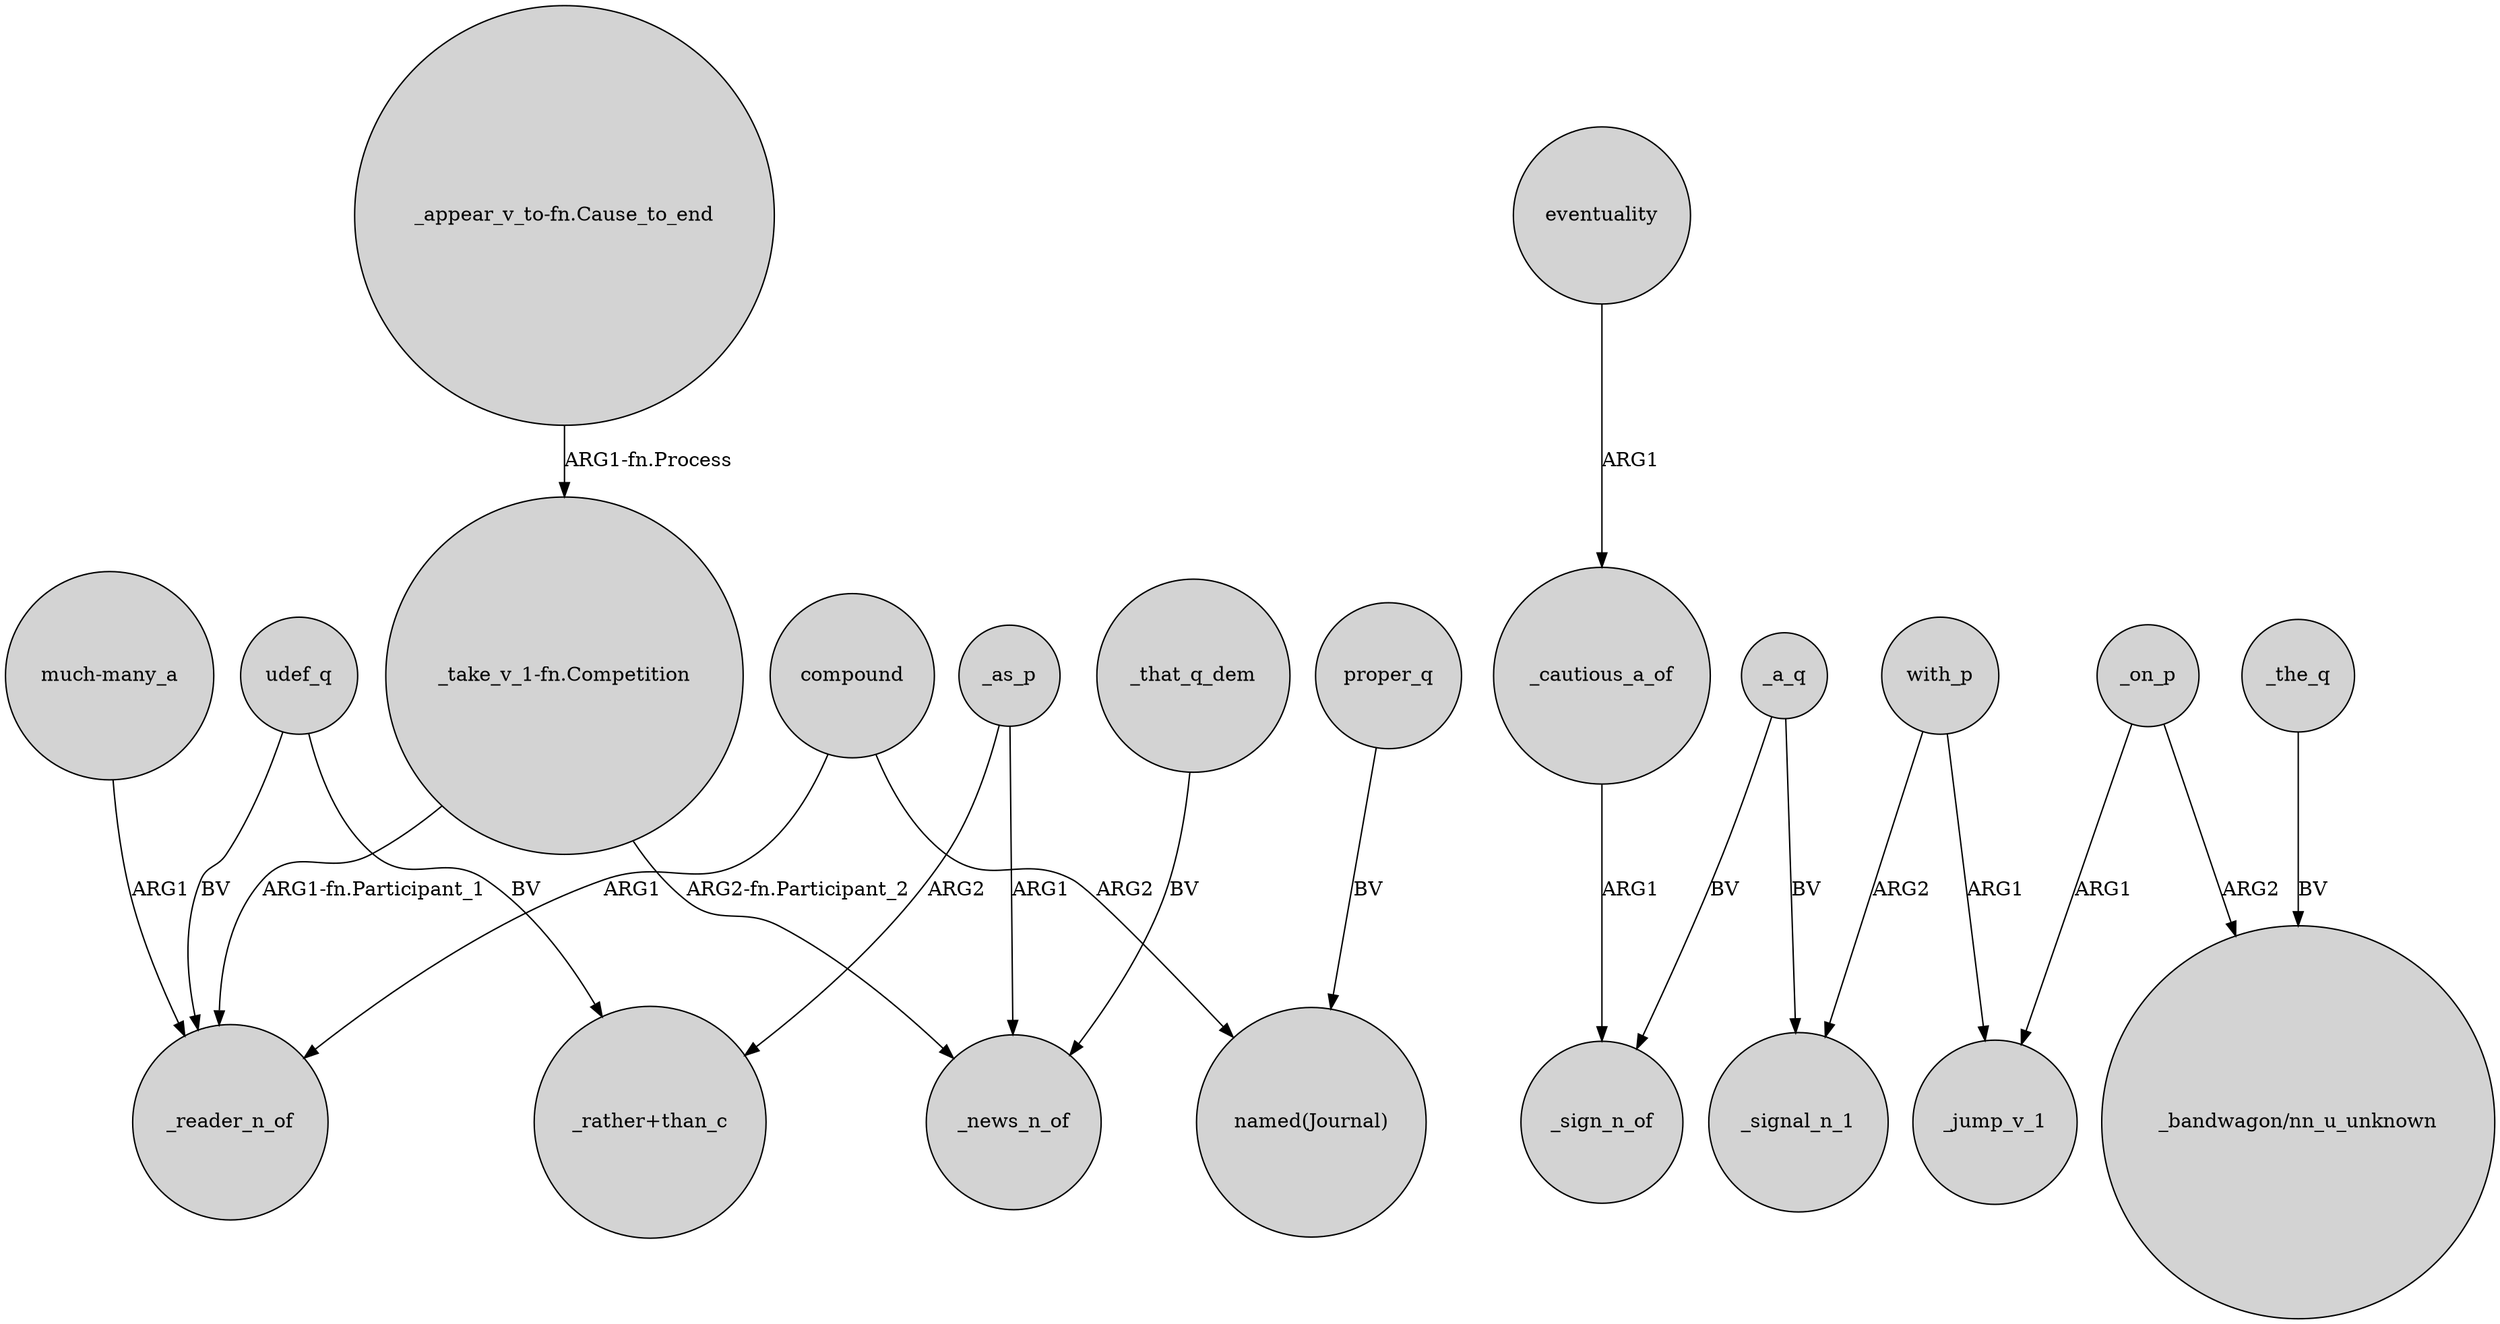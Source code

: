 digraph {
	node [shape=circle style=filled]
	"_take_v_1-fn.Competition" -> _reader_n_of [label="ARG1-fn.Participant_1"]
	_cautious_a_of -> _sign_n_of [label=ARG1]
	_on_p -> "_bandwagon/nn_u_unknown" [label=ARG2]
	udef_q -> _reader_n_of [label=BV]
	_as_p -> _news_n_of [label=ARG1]
	udef_q -> "_rather+than_c" [label=BV]
	"_appear_v_to-fn.Cause_to_end" -> "_take_v_1-fn.Competition" [label="ARG1-fn.Process"]
	with_p -> _jump_v_1 [label=ARG1]
	_on_p -> _jump_v_1 [label=ARG1]
	_a_q -> _sign_n_of [label=BV]
	with_p -> _signal_n_1 [label=ARG2]
	compound -> _reader_n_of [label=ARG1]
	"much-many_a" -> _reader_n_of [label=ARG1]
	compound -> "named(Journal)" [label=ARG2]
	eventuality -> _cautious_a_of [label=ARG1]
	_as_p -> "_rather+than_c" [label=ARG2]
	_a_q -> _signal_n_1 [label=BV]
	_that_q_dem -> _news_n_of [label=BV]
	"_take_v_1-fn.Competition" -> _news_n_of [label="ARG2-fn.Participant_2"]
	proper_q -> "named(Journal)" [label=BV]
	_the_q -> "_bandwagon/nn_u_unknown" [label=BV]
}
